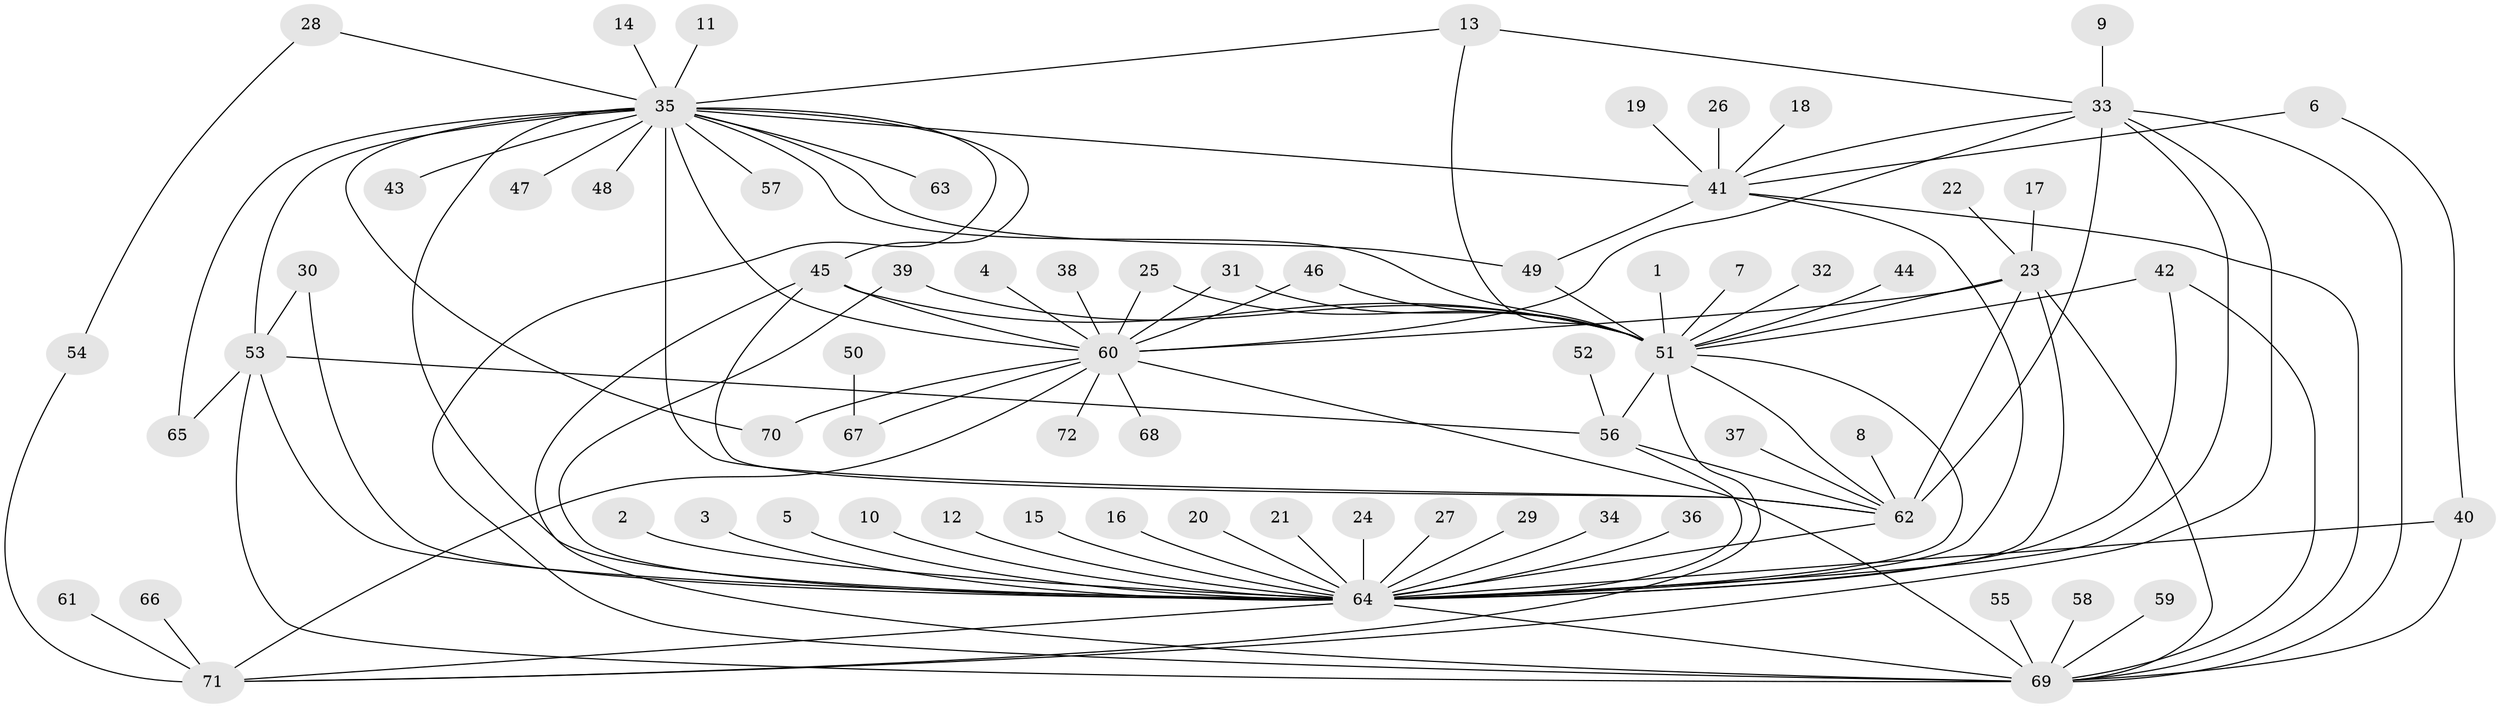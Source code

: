 // original degree distribution, {15: 0.006993006993006993, 37: 0.006993006993006993, 9: 0.02097902097902098, 4: 0.055944055944055944, 18: 0.006993006993006993, 1: 0.5314685314685315, 8: 0.04895104895104895, 7: 0.013986013986013986, 6: 0.03496503496503497, 3: 0.0979020979020979, 2: 0.13986013986013987, 5: 0.027972027972027972, 11: 0.006993006993006993}
// Generated by graph-tools (version 1.1) at 2025/49/03/09/25 03:49:47]
// undirected, 72 vertices, 114 edges
graph export_dot {
graph [start="1"]
  node [color=gray90,style=filled];
  1;
  2;
  3;
  4;
  5;
  6;
  7;
  8;
  9;
  10;
  11;
  12;
  13;
  14;
  15;
  16;
  17;
  18;
  19;
  20;
  21;
  22;
  23;
  24;
  25;
  26;
  27;
  28;
  29;
  30;
  31;
  32;
  33;
  34;
  35;
  36;
  37;
  38;
  39;
  40;
  41;
  42;
  43;
  44;
  45;
  46;
  47;
  48;
  49;
  50;
  51;
  52;
  53;
  54;
  55;
  56;
  57;
  58;
  59;
  60;
  61;
  62;
  63;
  64;
  65;
  66;
  67;
  68;
  69;
  70;
  71;
  72;
  1 -- 51 [weight=1.0];
  2 -- 64 [weight=1.0];
  3 -- 64 [weight=1.0];
  4 -- 60 [weight=1.0];
  5 -- 64 [weight=1.0];
  6 -- 40 [weight=1.0];
  6 -- 41 [weight=1.0];
  7 -- 51 [weight=1.0];
  8 -- 62 [weight=1.0];
  9 -- 33 [weight=1.0];
  10 -- 64 [weight=1.0];
  11 -- 35 [weight=1.0];
  12 -- 64 [weight=1.0];
  13 -- 33 [weight=1.0];
  13 -- 35 [weight=1.0];
  13 -- 51 [weight=1.0];
  14 -- 35 [weight=1.0];
  15 -- 64 [weight=1.0];
  16 -- 64 [weight=1.0];
  17 -- 23 [weight=1.0];
  18 -- 41 [weight=1.0];
  19 -- 41 [weight=1.0];
  20 -- 64 [weight=1.0];
  21 -- 64 [weight=1.0];
  22 -- 23 [weight=1.0];
  23 -- 51 [weight=1.0];
  23 -- 60 [weight=1.0];
  23 -- 62 [weight=1.0];
  23 -- 64 [weight=1.0];
  23 -- 69 [weight=1.0];
  24 -- 64 [weight=1.0];
  25 -- 51 [weight=1.0];
  25 -- 60 [weight=1.0];
  26 -- 41 [weight=1.0];
  27 -- 64 [weight=1.0];
  28 -- 35 [weight=1.0];
  28 -- 54 [weight=1.0];
  29 -- 64 [weight=1.0];
  30 -- 53 [weight=1.0];
  30 -- 64 [weight=1.0];
  31 -- 51 [weight=1.0];
  31 -- 60 [weight=1.0];
  32 -- 51 [weight=1.0];
  33 -- 41 [weight=2.0];
  33 -- 60 [weight=1.0];
  33 -- 62 [weight=2.0];
  33 -- 64 [weight=2.0];
  33 -- 69 [weight=2.0];
  33 -- 71 [weight=1.0];
  34 -- 64 [weight=1.0];
  35 -- 41 [weight=1.0];
  35 -- 43 [weight=1.0];
  35 -- 45 [weight=1.0];
  35 -- 47 [weight=1.0];
  35 -- 48 [weight=1.0];
  35 -- 49 [weight=1.0];
  35 -- 51 [weight=1.0];
  35 -- 53 [weight=1.0];
  35 -- 57 [weight=1.0];
  35 -- 60 [weight=1.0];
  35 -- 62 [weight=2.0];
  35 -- 63 [weight=1.0];
  35 -- 64 [weight=2.0];
  35 -- 65 [weight=1.0];
  35 -- 69 [weight=2.0];
  35 -- 70 [weight=1.0];
  36 -- 64 [weight=1.0];
  37 -- 62 [weight=1.0];
  38 -- 60 [weight=1.0];
  39 -- 51 [weight=1.0];
  39 -- 64 [weight=1.0];
  40 -- 64 [weight=1.0];
  40 -- 69 [weight=1.0];
  41 -- 49 [weight=1.0];
  41 -- 64 [weight=1.0];
  41 -- 69 [weight=1.0];
  42 -- 51 [weight=1.0];
  42 -- 64 [weight=1.0];
  42 -- 69 [weight=1.0];
  44 -- 51 [weight=1.0];
  45 -- 51 [weight=1.0];
  45 -- 60 [weight=1.0];
  45 -- 62 [weight=1.0];
  45 -- 69 [weight=1.0];
  46 -- 51 [weight=1.0];
  46 -- 60 [weight=1.0];
  49 -- 51 [weight=1.0];
  50 -- 67 [weight=1.0];
  51 -- 56 [weight=1.0];
  51 -- 62 [weight=1.0];
  51 -- 64 [weight=2.0];
  51 -- 71 [weight=1.0];
  52 -- 56 [weight=1.0];
  53 -- 56 [weight=1.0];
  53 -- 64 [weight=1.0];
  53 -- 65 [weight=1.0];
  53 -- 69 [weight=1.0];
  54 -- 71 [weight=1.0];
  55 -- 69 [weight=1.0];
  56 -- 62 [weight=1.0];
  56 -- 64 [weight=1.0];
  58 -- 69 [weight=1.0];
  59 -- 69 [weight=1.0];
  60 -- 67 [weight=1.0];
  60 -- 68 [weight=1.0];
  60 -- 69 [weight=2.0];
  60 -- 70 [weight=1.0];
  60 -- 71 [weight=1.0];
  60 -- 72 [weight=1.0];
  61 -- 71 [weight=1.0];
  62 -- 64 [weight=1.0];
  64 -- 69 [weight=1.0];
  64 -- 71 [weight=1.0];
  66 -- 71 [weight=1.0];
}

